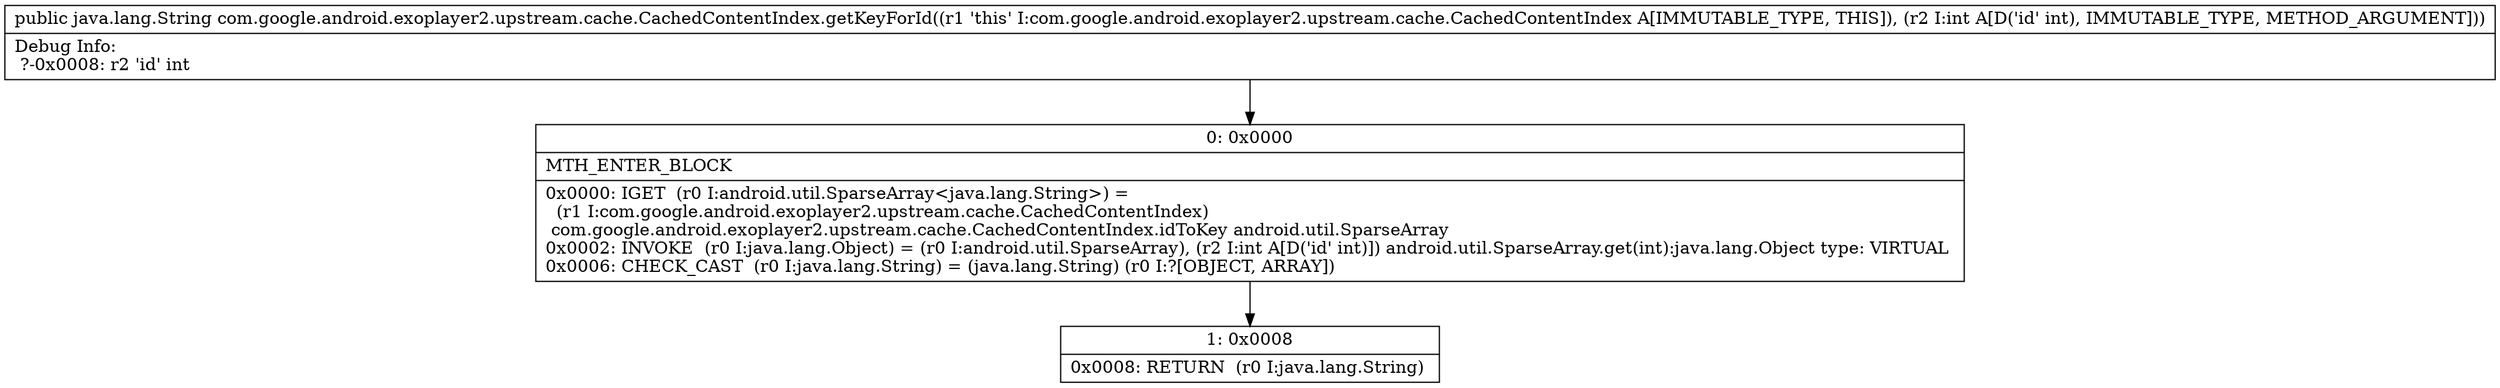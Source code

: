digraph "CFG forcom.google.android.exoplayer2.upstream.cache.CachedContentIndex.getKeyForId(I)Ljava\/lang\/String;" {
Node_0 [shape=record,label="{0\:\ 0x0000|MTH_ENTER_BLOCK\l|0x0000: IGET  (r0 I:android.util.SparseArray\<java.lang.String\>) = \l  (r1 I:com.google.android.exoplayer2.upstream.cache.CachedContentIndex)\l com.google.android.exoplayer2.upstream.cache.CachedContentIndex.idToKey android.util.SparseArray \l0x0002: INVOKE  (r0 I:java.lang.Object) = (r0 I:android.util.SparseArray), (r2 I:int A[D('id' int)]) android.util.SparseArray.get(int):java.lang.Object type: VIRTUAL \l0x0006: CHECK_CAST  (r0 I:java.lang.String) = (java.lang.String) (r0 I:?[OBJECT, ARRAY]) \l}"];
Node_1 [shape=record,label="{1\:\ 0x0008|0x0008: RETURN  (r0 I:java.lang.String) \l}"];
MethodNode[shape=record,label="{public java.lang.String com.google.android.exoplayer2.upstream.cache.CachedContentIndex.getKeyForId((r1 'this' I:com.google.android.exoplayer2.upstream.cache.CachedContentIndex A[IMMUTABLE_TYPE, THIS]), (r2 I:int A[D('id' int), IMMUTABLE_TYPE, METHOD_ARGUMENT]))  | Debug Info:\l  ?\-0x0008: r2 'id' int\l}"];
MethodNode -> Node_0;
Node_0 -> Node_1;
}

